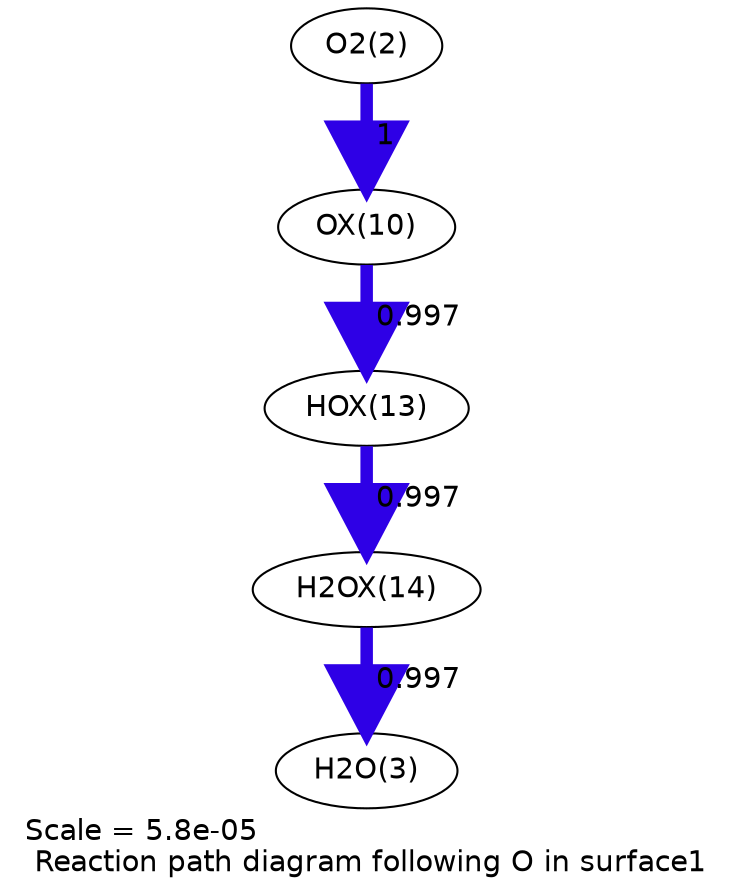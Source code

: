 digraph reaction_paths {
center=1;
s3 -> s13[fontname="Helvetica", penwidth=6, arrowsize=3, color="0.7, 1.5, 0.9"
, label=" 1"];
s13 -> s14[fontname="Helvetica", penwidth=6, arrowsize=3, color="0.7, 1.5, 0.9"
, label=" 0.997"];
s14 -> s15[fontname="Helvetica", penwidth=6, arrowsize=3, color="0.7, 1.5, 0.9"
, label=" 0.997"];
s15 -> s4[fontname="Helvetica", penwidth=6, arrowsize=3, color="0.7, 1.5, 0.9"
, label=" 0.997"];
s3 [ fontname="Helvetica", label="O2(2)"];
s4 [ fontname="Helvetica", label="H2O(3)"];
s13 [ fontname="Helvetica", label="OX(10)"];
s14 [ fontname="Helvetica", label="HOX(13)"];
s15 [ fontname="Helvetica", label="H2OX(14)"];
 label = "Scale = 5.8e-05\l Reaction path diagram following O in surface1";
 fontname = "Helvetica";
}
